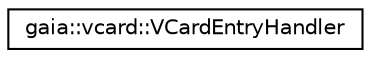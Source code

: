 digraph G
{
  edge [fontname="Helvetica",fontsize="10",labelfontname="Helvetica",labelfontsize="10"];
  node [fontname="Helvetica",fontsize="10",shape=record];
  rankdir=LR;
  Node1 [label="gaia::vcard::VCardEntryHandler",height=0.2,width=0.4,color="black", fillcolor="white", style="filled",URL="$da/d1c/classgaia_1_1vcard_1_1_v_card_entry_handler.html",tooltip="This class is used to handle vCard."];
}
